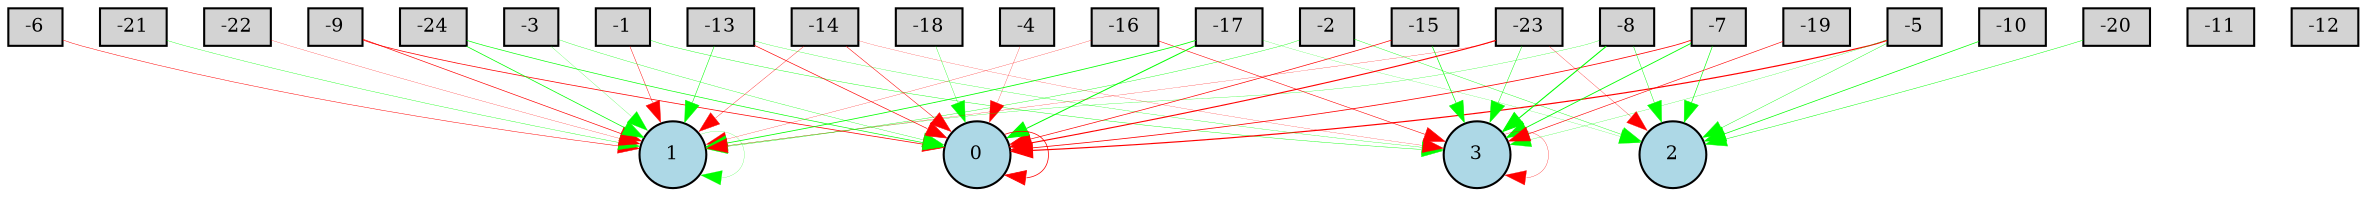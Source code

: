 digraph {
	node [fontsize=9 height=0.2 shape=circle width=0.2]
	-1 [fillcolor=lightgray shape=box style=filled]
	-2 [fillcolor=lightgray shape=box style=filled]
	-3 [fillcolor=lightgray shape=box style=filled]
	-4 [fillcolor=lightgray shape=box style=filled]
	-5 [fillcolor=lightgray shape=box style=filled]
	-6 [fillcolor=lightgray shape=box style=filled]
	-7 [fillcolor=lightgray shape=box style=filled]
	-8 [fillcolor=lightgray shape=box style=filled]
	-9 [fillcolor=lightgray shape=box style=filled]
	-10 [fillcolor=lightgray shape=box style=filled]
	-11 [fillcolor=lightgray shape=box style=filled]
	-12 [fillcolor=lightgray shape=box style=filled]
	-13 [fillcolor=lightgray shape=box style=filled]
	-14 [fillcolor=lightgray shape=box style=filled]
	-15 [fillcolor=lightgray shape=box style=filled]
	-16 [fillcolor=lightgray shape=box style=filled]
	-17 [fillcolor=lightgray shape=box style=filled]
	-18 [fillcolor=lightgray shape=box style=filled]
	-19 [fillcolor=lightgray shape=box style=filled]
	-20 [fillcolor=lightgray shape=box style=filled]
	-21 [fillcolor=lightgray shape=box style=filled]
	-22 [fillcolor=lightgray shape=box style=filled]
	-23 [fillcolor=lightgray shape=box style=filled]
	-24 [fillcolor=lightgray shape=box style=filled]
	0 [fillcolor=lightblue style=filled]
	1 [fillcolor=lightblue style=filled]
	2 [fillcolor=lightblue style=filled]
	3 [fillcolor=lightblue style=filled]
	-20 -> 2 [color=green penwidth=0.2250265976382603 style=solid]
	-23 -> 0 [color=red penwidth=0.5286992779409629 style=solid]
	-10 -> 2 [color=green penwidth=0.3398582633133964 style=solid]
	-19 -> 3 [color=red penwidth=0.29595882646422467 style=solid]
	-24 -> 1 [color=green penwidth=0.351609698565825 style=solid]
	-16 -> 3 [color=red penwidth=0.2712458332044173 style=solid]
	-17 -> 0 [color=green penwidth=0.47511529310086076 style=solid]
	-7 -> 0 [color=red penwidth=0.3837947786070739 style=solid]
	-21 -> 1 [color=green penwidth=0.17564506121040402 style=solid]
	-13 -> 3 [color=green penwidth=0.14325242742939617 style=solid]
	-8 -> 1 [color=green penwidth=0.1374191876634721 style=solid]
	-9 -> 1 [color=red penwidth=0.3213363556810551 style=solid]
	-1 -> 1 [color=red penwidth=0.21625908888041362 style=solid]
	3 -> 3 [color=red penwidth=0.14442522486731857 style=solid]
	-23 -> 3 [color=green penwidth=0.2221146187390856 style=solid]
	-8 -> 2 [color=green penwidth=0.2160644842856393 style=solid]
	-22 -> 1 [color=red penwidth=0.11920806648712198 style=solid]
	-2 -> 1 [color=green penwidth=0.18448885576335772 style=solid]
	-7 -> 3 [color=green penwidth=0.41401432752221357 style=solid]
	1 -> 1 [color=green penwidth=0.10027412296244897 style=solid]
	-5 -> 0 [color=red penwidth=0.5632466648929697 style=solid]
	0 -> 0 [color=red penwidth=0.36016695464829307 style=solid]
	-14 -> 3 [color=red penwidth=0.1045917891094634 style=solid]
	-17 -> 2 [color=green penwidth=0.1010292965553717 style=solid]
	-23 -> 2 [color=red penwidth=0.1414653398549252 style=solid]
	-15 -> 0 [color=red penwidth=0.3343143874379694 style=solid]
	-2 -> 2 [color=green penwidth=0.18562238587597663 style=solid]
	-16 -> 1 [color=red penwidth=0.12543704241606046 style=solid]
	-3 -> 1 [color=green penwidth=0.10789986016088494 style=solid]
	-8 -> 3 [color=green penwidth=0.5055758542034317 style=solid]
	-9 -> 0 [color=red penwidth=0.3557798522888149 style=solid]
	-4 -> 0 [color=red penwidth=0.12274395675097172 style=solid]
	-7 -> 2 [color=green penwidth=0.2963429219994072 style=solid]
	-13 -> 1 [color=green penwidth=0.2571333347009054 style=solid]
	-5 -> 3 [color=green penwidth=0.12401771847418402 style=solid]
	-14 -> 0 [color=red penwidth=0.2503800041284532 style=solid]
	-6 -> 1 [color=red penwidth=0.23101989118650176 style=solid]
	-23 -> 1 [color=red penwidth=0.11590027099310089 style=solid]
	-1 -> 3 [color=green penwidth=0.19628955440003637 style=solid]
	-24 -> 0 [color=green penwidth=0.31656926681786157 style=solid]
	-3 -> 0 [color=green penwidth=0.1637093068522455 style=solid]
	-17 -> 1 [color=green penwidth=0.3823991485647238 style=solid]
	-15 -> 3 [color=green penwidth=0.30929037180179236 style=solid]
	-18 -> 0 [color=green penwidth=0.1619197197106425 style=solid]
	-13 -> 0 [color=red penwidth=0.31691536404806075 style=solid]
	-5 -> 2 [color=green penwidth=0.19477170590307122 style=solid]
	-14 -> 1 [color=red penwidth=0.1679850279582632 style=solid]
}
